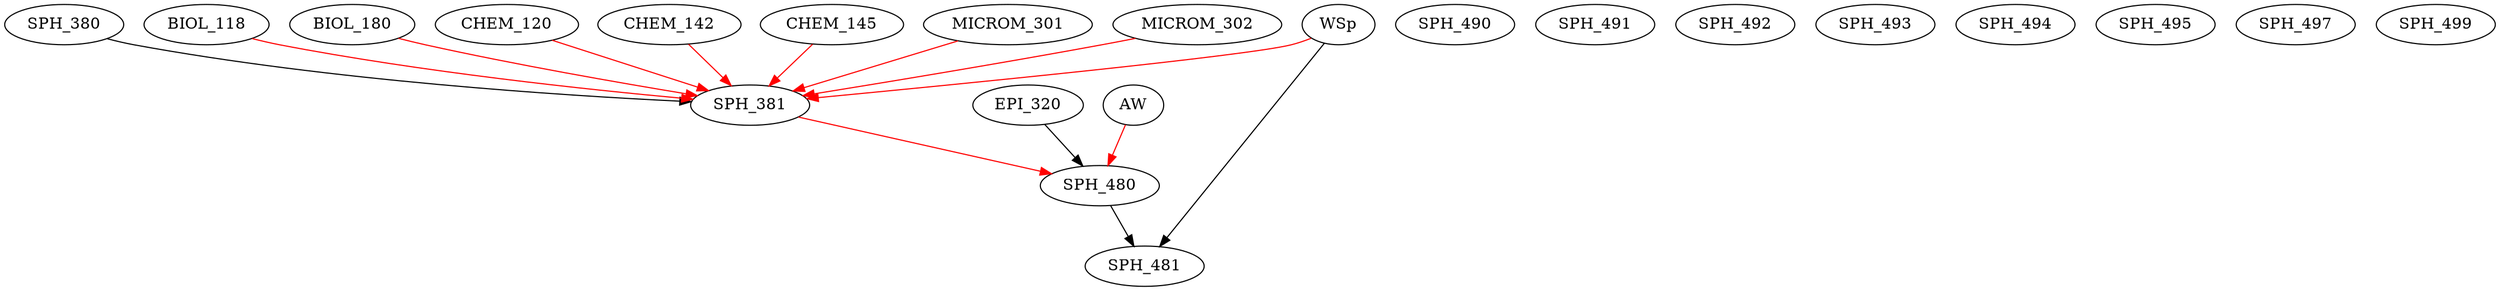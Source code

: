 digraph G {
    SPH_380;
    edge [color=black];
    SPH_380 -> SPH_381;
    edge [color=red];
    BIOL_118 -> SPH_381;
    BIOL_180 -> SPH_381;
    CHEM_120 -> SPH_381;
    CHEM_142 -> SPH_381;
    CHEM_145 -> SPH_381;
    MICROM_301 -> SPH_381;
    MICROM_302 -> SPH_381;
    WSp -> SPH_381;
    edge [color=black];
    EPI_320 -> SPH_480;
    edge [color=red];
    SPH_381 -> SPH_480;
    AW -> SPH_480;
    edge [color=black];
    SPH_480 -> SPH_481;
    WSp -> SPH_481;
    SPH_490;
    SPH_491;
    SPH_492;
    SPH_493;
    SPH_494;
    SPH_495;
    SPH_497;
    SPH_499;
}
